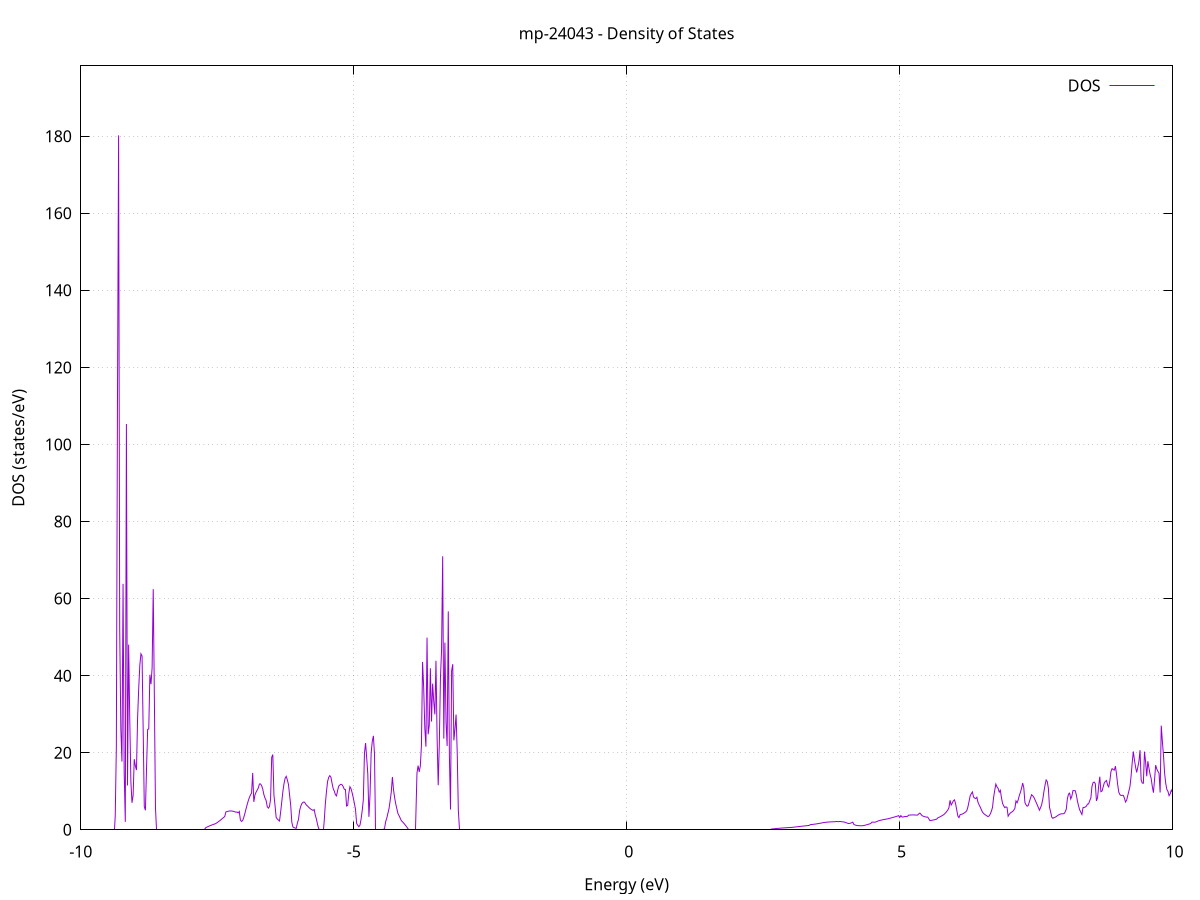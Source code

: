 set title 'mp-24043 - Density of States'
set xlabel 'Energy (eV)'
set ylabel 'DOS (states/eV)'
set grid
set xrange [-10:10]
set yrange [0:198.261]
set xzeroaxis lt -1
set terminal png size 800,600
set output 'mp-24043_dos_gnuplot.png'
plot '-' using 1:2 with lines title 'DOS'
-23.700300 0.000000
-23.679800 0.000000
-23.659400 0.000000
-23.638900 0.000000
-23.618400 0.000000
-23.597900 0.000000
-23.577500 0.000000
-23.557000 0.000000
-23.536500 0.000000
-23.516100 0.000000
-23.495600 0.000000
-23.475100 0.000000
-23.454600 0.000000
-23.434200 0.000000
-23.413700 0.000000
-23.393200 0.000000
-23.372700 0.000000
-23.352300 0.000000
-23.331800 0.000000
-23.311300 0.000000
-23.290800 0.000000
-23.270400 0.000000
-23.249900 0.000000
-23.229400 0.000000
-23.209000 0.000000
-23.188500 0.000000
-23.168000 0.000000
-23.147500 0.000000
-23.127100 0.000000
-23.106600 0.000000
-23.086100 0.000000
-23.065600 0.000000
-23.045200 0.000000
-23.024700 0.000000
-23.004200 0.000000
-22.983700 0.000000
-22.963300 0.000000
-22.942800 0.000000
-22.922300 0.000000
-22.901900 0.000000
-22.881400 0.000000
-22.860900 0.000000
-22.840400 0.000000
-22.820000 0.000000
-22.799500 0.000000
-22.779000 0.000000
-22.758500 0.000000
-22.738100 0.000000
-22.717600 0.000000
-22.697100 0.000000
-22.676600 0.000000
-22.656200 0.000000
-22.635700 0.000000
-22.615200 0.000000
-22.594800 0.000000
-22.574300 0.000000
-22.553800 0.000000
-22.533300 0.000000
-22.512900 0.000000
-22.492400 0.000000
-22.471900 0.000000
-22.451400 0.000000
-22.431000 0.000000
-22.410500 0.000000
-22.390000 0.000000
-22.369500 0.000000
-22.349100 0.000000
-22.328600 0.000000
-22.308100 0.000000
-22.287700 0.000000
-22.267200 0.000000
-22.246700 0.000000
-22.226200 0.000000
-22.205800 0.000000
-22.185300 0.000000
-22.164800 0.000000
-22.144300 0.000000
-22.123900 0.000000
-22.103400 0.000000
-22.082900 0.000000
-22.062400 0.000000
-22.042000 0.000000
-22.021500 0.000000
-22.001000 0.000000
-21.980600 0.000000
-21.960100 0.000000
-21.939600 0.000000
-21.919100 0.000000
-21.898700 0.000000
-21.878200 0.000000
-21.857700 0.000000
-21.837200 1.208000
-21.816800 2.405100
-21.796300 3.327500
-21.775800 4.075100
-21.755300 5.353200
-21.734900 6.563700
-21.714400 8.670200
-21.693900 10.423000
-21.673500 11.476700
-21.653000 11.764500
-21.632500 11.528100
-21.612000 10.796300
-21.591600 10.595800
-21.571100 7.437100
-21.550600 8.432500
-21.530100 15.352600
-21.509700 15.924300
-21.489200 17.497700
-21.468700 19.533900
-21.448200 19.779300
-21.427800 26.650800
-21.407300 29.359300
-21.386800 23.183300
-21.366400 14.505100
-21.345900 35.274700
-21.325400 32.300400
-21.304900 11.996300
-21.284500 10.710900
-21.264000 20.039000
-21.243500 20.237300
-21.223000 17.058800
-21.202600 27.345200
-21.182100 41.908000
-21.161600 23.905800
-21.141100 25.346900
-21.120700 11.661100
-21.100200 0.002000
-21.079700 0.000000
-21.059300 0.000000
-21.038800 0.000000
-21.018300 0.000000
-20.997800 19.719100
-20.977400 30.335300
-20.956900 36.264500
-20.936400 27.160000
-20.915900 17.800000
-20.895500 25.561700
-20.875000 22.329900
-20.854500 18.629600
-20.834000 9.940400
-20.813600 8.780500
-20.793100 20.230600
-20.772600 36.256200
-20.752200 12.924200
-20.731700 3.269300
-20.711200 47.141900
-20.690700 43.366400
-20.670300 32.558500
-20.649800 16.359000
-20.629300 30.362800
-20.608800 24.641600
-20.588400 2.287900
-20.567900 0.000000
-20.547400 6.257400
-20.526900 12.821600
-20.506500 23.246200
-20.486000 21.274000
-20.465500 11.056800
-20.445100 8.265900
-20.424600 5.506500
-20.404100 4.221100
-20.383600 2.726400
-20.363200 0.000000
-20.342700 0.000000
-20.322200 0.000000
-20.301700 0.000000
-20.281300 0.000000
-20.260800 0.000000
-20.240300 0.000000
-20.219800 0.000000
-20.199400 0.000000
-20.178900 0.000000
-20.158400 0.000000
-20.138000 0.000000
-20.117500 0.000000
-20.097000 0.000000
-20.076500 0.000000
-20.056100 0.000000
-20.035600 0.000000
-20.015100 0.000000
-19.994600 0.000000
-19.974200 0.000000
-19.953700 0.000000
-19.933200 0.000000
-19.912700 0.000000
-19.892300 0.000000
-19.871800 0.000000
-19.851300 0.000000
-19.830900 0.000000
-19.810400 0.000000
-19.789900 0.000000
-19.769400 0.000000
-19.749000 0.000000
-19.728500 0.000000
-19.708000 0.000000
-19.687500 0.000000
-19.667100 0.000000
-19.646600 0.000000
-19.626100 0.000000
-19.605600 0.000000
-19.585200 0.000000
-19.564700 0.000000
-19.544200 0.000000
-19.523800 0.000000
-19.503300 0.000000
-19.482800 0.000000
-19.462300 0.000000
-19.441900 0.000000
-19.421400 0.000000
-19.400900 0.000000
-19.380400 0.000000
-19.360000 0.000000
-19.339500 0.000000
-19.319000 0.000000
-19.298500 0.000000
-19.278100 0.000000
-19.257600 0.000000
-19.237100 0.000000
-19.216700 0.000000
-19.196200 0.000000
-19.175700 0.000000
-19.155200 0.000000
-19.134800 0.000000
-19.114300 0.000000
-19.093800 0.000000
-19.073300 0.000000
-19.052900 0.000000
-19.032400 0.000000
-19.011900 0.000000
-18.991400 0.000000
-18.971000 0.000000
-18.950500 0.000000
-18.930000 0.000000
-18.909600 0.000000
-18.889100 0.000000
-18.868600 0.000000
-18.848100 0.000000
-18.827700 0.000000
-18.807200 0.000000
-18.786700 0.000000
-18.766200 0.000000
-18.745800 0.000000
-18.725300 0.000000
-18.704800 0.000000
-18.684300 0.000000
-18.663900 0.000000
-18.643400 0.000000
-18.622900 0.000000
-18.602500 0.000000
-18.582000 0.000000
-18.561500 0.000000
-18.541000 0.000000
-18.520600 0.000000
-18.500100 0.000000
-18.479600 0.000000
-18.459100 0.000000
-18.438700 0.000000
-18.418200 0.000000
-18.397700 0.000000
-18.377200 0.000000
-18.356800 0.000000
-18.336300 0.000000
-18.315800 0.000000
-18.295400 0.000000
-18.274900 0.000000
-18.254400 0.000000
-18.233900 0.000000
-18.213500 0.000000
-18.193000 0.000000
-18.172500 0.000000
-18.152000 0.000000
-18.131600 0.000000
-18.111100 0.000000
-18.090600 0.000000
-18.070100 0.000000
-18.049700 0.000000
-18.029200 0.000000
-18.008700 0.000000
-17.988300 0.000000
-17.967800 0.000000
-17.947300 0.000000
-17.926800 0.000000
-17.906400 0.000000
-17.885900 0.000000
-17.865400 0.000000
-17.844900 0.000000
-17.824500 0.000000
-17.804000 0.000000
-17.783500 0.000000
-17.763000 0.000000
-17.742600 0.000000
-17.722100 0.000000
-17.701600 0.000000
-17.681100 0.000000
-17.660700 0.000000
-17.640200 0.000000
-17.619700 0.000000
-17.599300 0.000000
-17.578800 0.000000
-17.558300 0.000000
-17.537800 0.000000
-17.517400 0.000000
-17.496900 0.000000
-17.476400 0.000000
-17.455900 0.000000
-17.435500 0.000000
-17.415000 0.000000
-17.394500 0.000000
-17.374000 0.000000
-17.353600 0.000000
-17.333100 0.000000
-17.312600 0.000000
-17.292200 0.000000
-17.271700 0.000000
-17.251200 0.000000
-17.230700 0.000000
-17.210300 0.000000
-17.189800 0.000000
-17.169300 0.000000
-17.148800 0.000000
-17.128400 0.000000
-17.107900 0.000000
-17.087400 0.000000
-17.066900 0.000000
-17.046500 0.000000
-17.026000 0.000000
-17.005500 0.000000
-16.985100 0.000000
-16.964600 0.000000
-16.944100 0.000000
-16.923600 0.000000
-16.903200 0.000000
-16.882700 0.000000
-16.862200 0.000000
-16.841700 0.000000
-16.821300 0.000000
-16.800800 0.000000
-16.780300 0.000000
-16.759800 0.000000
-16.739400 0.000000
-16.718900 0.000000
-16.698400 0.000000
-16.678000 0.000000
-16.657500 0.000000
-16.637000 0.000000
-16.616500 0.000000
-16.596100 0.000000
-16.575600 0.000000
-16.555100 0.000000
-16.534600 0.000000
-16.514200 0.000000
-16.493700 0.000000
-16.473200 0.000000
-16.452700 0.000000
-16.432300 0.000000
-16.411800 0.000000
-16.391300 0.000000
-16.370900 0.000000
-16.350400 0.000000
-16.329900 0.000000
-16.309400 0.000000
-16.289000 0.000000
-16.268500 0.000000
-16.248000 0.000000
-16.227500 0.000000
-16.207100 0.000000
-16.186600 0.000000
-16.166100 0.000000
-16.145600 0.000000
-16.125200 0.000000
-16.104700 0.000000
-16.084200 0.000000
-16.063800 0.000000
-16.043300 0.000000
-16.022800 0.000000
-16.002300 0.000000
-15.981900 0.000000
-15.961400 0.000000
-15.940900 0.000000
-15.920400 0.000000
-15.900000 0.000000
-15.879500 0.000000
-15.859000 0.000000
-15.838500 0.000000
-15.818100 0.000000
-15.797600 0.000000
-15.777100 0.000000
-15.756700 0.000000
-15.736200 0.000000
-15.715700 0.000000
-15.695200 0.000000
-15.674800 0.000000
-15.654300 0.000000
-15.633800 0.000000
-15.613300 0.000000
-15.592900 0.000000
-15.572400 0.000000
-15.551900 0.000000
-15.531400 0.000000
-15.511000 0.000000
-15.490500 0.000000
-15.470000 0.000000
-15.449600 0.000000
-15.429100 0.000000
-15.408600 0.000000
-15.388100 0.000000
-15.367700 0.000000
-15.347200 0.000000
-15.326700 0.000000
-15.306200 0.000000
-15.285800 0.000000
-15.265300 0.000000
-15.244800 0.000000
-15.224300 0.000000
-15.203900 0.000000
-15.183400 0.000000
-15.162900 0.000000
-15.142500 0.000000
-15.122000 0.000000
-15.101500 0.000000
-15.081000 0.000000
-15.060600 0.000000
-15.040100 0.000000
-15.019600 0.000000
-14.999100 0.000000
-14.978700 0.000000
-14.958200 0.000000
-14.937700 0.000000
-14.917200 0.000000
-14.896800 0.000000
-14.876300 0.000000
-14.855800 0.000000
-14.835400 0.000000
-14.814900 0.000000
-14.794400 0.000000
-14.773900 0.000000
-14.753500 0.000000
-14.733000 0.000000
-14.712500 0.000000
-14.692000 0.000000
-14.671600 0.000000
-14.651100 0.000000
-14.630600 0.000000
-14.610100 0.000000
-14.589700 0.000000
-14.569200 0.000000
-14.548700 0.000000
-14.528300 0.000000
-14.507800 0.000000
-14.487300 0.000000
-14.466800 0.000000
-14.446400 0.000000
-14.425900 0.000000
-14.405400 0.000000
-14.384900 0.000000
-14.364500 0.000000
-14.344000 0.000000
-14.323500 0.000000
-14.303000 0.000000
-14.282600 0.000000
-14.262100 0.000000
-14.241600 0.000000
-14.221200 0.000000
-14.200700 0.000000
-14.180200 0.000000
-14.159700 0.000000
-14.139300 0.000000
-14.118800 0.000000
-14.098300 0.000000
-14.077800 0.000000
-14.057400 0.000000
-14.036900 0.000000
-14.016400 0.000000
-13.995900 0.000000
-13.975500 0.000000
-13.955000 0.000000
-13.934500 0.000000
-13.914100 0.000000
-13.893600 0.000000
-13.873100 0.000000
-13.852600 0.000000
-13.832200 0.000000
-13.811700 0.000000
-13.791200 0.000000
-13.770700 0.000000
-13.750300 0.000000
-13.729800 0.000000
-13.709300 0.000000
-13.688800 0.000000
-13.668400 0.000000
-13.647900 0.000000
-13.627400 0.000000
-13.607000 0.000000
-13.586500 0.000000
-13.566000 0.000000
-13.545500 0.000000
-13.525100 0.000000
-13.504600 0.000000
-13.484100 0.000000
-13.463600 0.000000
-13.443200 0.000000
-13.422700 0.000000
-13.402200 0.000000
-13.381700 0.000000
-13.361300 0.000000
-13.340800 0.000000
-13.320300 0.000000
-13.299900 0.000000
-13.279400 0.000000
-13.258900 0.000000
-13.238400 0.000000
-13.218000 0.000000
-13.197500 0.000000
-13.177000 0.000000
-13.156500 0.000000
-13.136100 0.000000
-13.115600 0.000000
-13.095100 0.000000
-13.074600 0.000000
-13.054200 0.000000
-13.033700 0.000000
-13.013200 0.000000
-12.992800 0.000000
-12.972300 0.000000
-12.951800 0.000000
-12.931300 0.000000
-12.910900 0.000000
-12.890400 0.000000
-12.869900 0.000000
-12.849400 0.000000
-12.829000 0.000000
-12.808500 0.000000
-12.788000 0.000000
-12.767500 0.000000
-12.747100 0.000000
-12.726600 0.000000
-12.706100 0.000000
-12.685700 0.000000
-12.665200 0.000000
-12.644700 0.000000
-12.624200 0.000000
-12.603800 0.000000
-12.583300 0.000000
-12.562800 0.000000
-12.542300 0.000000
-12.521900 0.000000
-12.501400 0.000000
-12.480900 0.000000
-12.460400 0.000000
-12.440000 0.000000
-12.419500 0.000000
-12.399000 0.000000
-12.378600 0.000000
-12.358100 0.000000
-12.337600 0.000000
-12.317100 0.000000
-12.296700 0.000000
-12.276200 0.000000
-12.255700 0.000000
-12.235200 0.000000
-12.214800 0.000000
-12.194300 0.000000
-12.173800 0.000000
-12.153300 0.000000
-12.132900 0.000000
-12.112400 0.000000
-12.091900 0.000000
-12.071400 0.000000
-12.051000 0.000000
-12.030500 0.000000
-12.010000 0.000000
-11.989600 0.000000
-11.969100 0.000000
-11.948600 0.000000
-11.928100 0.000000
-11.907700 0.000000
-11.887200 0.000000
-11.866700 0.000000
-11.846200 0.000000
-11.825800 0.000000
-11.805300 0.000000
-11.784800 0.000000
-11.764300 0.000000
-11.743900 0.000000
-11.723400 0.000000
-11.702900 0.000000
-11.682500 0.000000
-11.662000 0.000000
-11.641500 0.000000
-11.621000 0.000000
-11.600600 0.000000
-11.580100 0.000000
-11.559600 0.000000
-11.539100 0.000000
-11.518700 0.000000
-11.498200 0.000000
-11.477700 0.000000
-11.457200 0.000000
-11.436800 0.000000
-11.416300 0.000000
-11.395800 0.000000
-11.375400 0.000000
-11.354900 0.000000
-11.334400 0.000000
-11.313900 0.000000
-11.293500 0.000000
-11.273000 0.000000
-11.252500 0.000000
-11.232000 0.000000
-11.211600 0.000000
-11.191100 0.000000
-11.170600 0.000000
-11.150100 0.000000
-11.129700 0.000000
-11.109200 0.000000
-11.088700 0.000000
-11.068300 0.000000
-11.047800 0.000000
-11.027300 0.000000
-11.006800 0.000000
-10.986400 0.000000
-10.965900 0.000000
-10.945400 0.000000
-10.924900 0.000000
-10.904500 0.000000
-10.884000 0.000000
-10.863500 0.000000
-10.843000 0.000000
-10.822600 0.000000
-10.802100 0.000000
-10.781600 0.000000
-10.761200 0.000000
-10.740700 0.000000
-10.720200 0.000000
-10.699700 0.000000
-10.679300 0.000000
-10.658800 0.000000
-10.638300 0.000000
-10.617800 0.000000
-10.597400 0.000000
-10.576900 0.000000
-10.556400 0.000000
-10.535900 0.000000
-10.515500 0.000000
-10.495000 0.000000
-10.474500 0.000000
-10.454100 0.000000
-10.433600 0.000000
-10.413100 0.000000
-10.392600 0.000000
-10.372200 0.000000
-10.351700 0.000000
-10.331200 0.000000
-10.310700 0.000000
-10.290300 0.000000
-10.269800 0.000000
-10.249300 0.000000
-10.228800 0.000000
-10.208400 0.000000
-10.187900 0.000000
-10.167400 0.000000
-10.147000 0.000000
-10.126500 0.000000
-10.106000 0.000000
-10.085500 0.000000
-10.065100 0.000000
-10.044600 0.000000
-10.024100 0.000000
-10.003600 0.000000
-9.983200 0.000000
-9.962700 0.000000
-9.942200 0.000000
-9.921700 0.000000
-9.901300 0.000000
-9.880800 0.000000
-9.860300 0.000000
-9.839900 0.000000
-9.819400 0.000000
-9.798900 0.000000
-9.778400 0.000000
-9.758000 0.000000
-9.737500 0.000000
-9.717000 0.000000
-9.696500 0.000000
-9.676100 0.000000
-9.655600 0.000000
-9.635100 0.000000
-9.614600 0.000000
-9.594200 0.000000
-9.573700 0.000000
-9.553200 0.000000
-9.532800 0.000000
-9.512300 0.000000
-9.491800 0.000000
-9.471300 0.000000
-9.450900 0.000000
-9.430400 0.000000
-9.409900 0.000000
-9.389400 0.000000
-9.369000 3.573100
-9.348500 21.582500
-9.328000 110.723600
-9.307500 180.237600
-9.287100 52.195800
-9.266600 26.233700
-9.246100 17.692900
-9.225700 63.841900
-9.205200 14.974800
-9.184700 2.057100
-9.164200 105.316100
-9.143800 11.492700
-9.123300 48.058500
-9.102800 28.607900
-9.082300 12.484700
-9.061900 7.003500
-9.041400 8.934500
-9.020900 18.325500
-9.000400 16.620600
-8.980000 15.491900
-8.959500 28.940200
-8.939000 36.631600
-8.918600 42.702000
-8.898100 45.668100
-8.877600 45.084600
-8.857100 25.748900
-8.836700 5.974000
-8.816200 5.069900
-8.795700 15.825900
-8.775200 26.048700
-8.754800 26.169700
-8.734300 40.251100
-8.713800 37.798800
-8.693300 42.053200
-8.672900 62.458900
-8.652400 34.579900
-8.631900 5.786400
-8.611500 0.000000
-8.591000 0.000000
-8.570500 0.000000
-8.550000 0.000000
-8.529600 0.000000
-8.509100 0.000000
-8.488600 0.000000
-8.468100 0.000000
-8.447700 0.000000
-8.427200 0.000000
-8.406700 0.000000
-8.386200 0.000000
-8.365800 0.000000
-8.345300 0.000000
-8.324800 0.000000
-8.304400 0.000000
-8.283900 0.000000
-8.263400 0.000000
-8.242900 0.000000
-8.222500 0.000000
-8.202000 0.000000
-8.181500 0.000000
-8.161000 0.000000
-8.140600 0.000000
-8.120100 0.000000
-8.099600 0.000000
-8.079100 0.000000
-8.058700 0.000000
-8.038200 0.000000
-8.017700 0.000000
-7.997300 0.000000
-7.976800 0.000000
-7.956300 0.000000
-7.935800 0.000000
-7.915400 0.000000
-7.894900 0.000000
-7.874400 0.000000
-7.853900 0.000000
-7.833500 0.000000
-7.813000 0.000000
-7.792500 0.000000
-7.772000 0.000000
-7.751600 0.000000
-7.731100 0.000000
-7.710600 0.535500
-7.690200 0.682800
-7.669700 0.822600
-7.649200 0.954800
-7.628700 1.079400
-7.608300 1.196500
-7.587800 1.306000
-7.567300 1.408000
-7.546800 1.502500
-7.526400 1.626500
-7.505900 1.818100
-7.485400 2.027200
-7.464900 2.244400
-7.444500 2.469900
-7.424000 2.703600
-7.403500 2.945500
-7.383100 3.195500
-7.362600 3.453800
-7.342100 4.620900
-7.321600 4.732100
-7.301200 4.813100
-7.280700 4.864100
-7.260200 4.885100
-7.239700 4.876000
-7.219300 4.836900
-7.198800 4.767700
-7.178300 4.668500
-7.157800 4.564000
-7.137400 4.607300
-7.116900 4.390300
-7.096400 4.751300
-7.076000 2.518800
-7.055500 2.157300
-7.035000 2.392900
-7.014500 3.197800
-6.994100 4.225500
-6.973600 5.393000
-6.953100 6.480400
-6.932600 7.487600
-6.912200 8.371100
-6.891700 9.015000
-6.871200 9.548100
-6.850700 14.754200
-6.830300 7.245900
-6.809800 8.998900
-6.789300 9.752900
-6.768900 10.287000
-6.748400 10.836400
-6.727900 11.874200
-6.707400 11.902500
-6.687000 11.440500
-6.666500 10.553800
-6.646000 9.142700
-6.625500 8.227300
-6.605100 7.638000
-6.584600 6.028700
-6.564100 5.608500
-6.543600 6.028800
-6.523200 7.886700
-6.502700 18.810900
-6.482200 19.518900
-6.461700 9.001700
-6.441300 6.260200
-6.420800 3.204100
-6.400300 2.788600
-6.379900 2.528200
-6.359400 2.278400
-6.338900 4.581000
-6.318400 7.221800
-6.298000 9.897900
-6.277500 11.942000
-6.257000 13.354300
-6.236500 13.874200
-6.216100 12.952100
-6.195600 11.770500
-6.175100 9.087200
-6.154600 6.392000
-6.134200 1.968800
-6.113700 0.722700
-6.093200 0.570500
-6.072800 0.436300
-6.052300 0.392400
-6.031800 1.718600
-6.011300 2.733800
-5.990900 5.013900
-5.970400 6.091000
-5.949900 6.795500
-5.929400 7.133900
-5.909000 7.204400
-5.888500 6.916400
-5.868000 6.423500
-5.847500 6.191700
-5.827100 5.871800
-5.806600 5.596800
-5.786100 5.366500
-5.765700 5.181000
-5.745200 5.040400
-5.724700 5.252800
-5.704200 3.810900
-5.683800 2.814100
-5.663300 1.412900
-5.642800 0.350800
-5.622300 0.000000
-5.601900 0.000000
-5.581400 0.000000
-5.560900 0.000000
-5.540400 2.299300
-5.520000 6.697000
-5.499500 9.879400
-5.479000 12.502200
-5.458600 13.607500
-5.438100 14.045200
-5.417600 13.627600
-5.397100 12.097100
-5.376700 10.713600
-5.356200 10.052000
-5.335700 9.118900
-5.315200 8.792100
-5.294800 10.232100
-5.274300 11.344800
-5.253800 11.627300
-5.233300 11.812400
-5.212900 11.665100
-5.192400 11.185600
-5.171900 10.496900
-5.151500 10.422400
-5.131000 6.169600
-5.110500 6.333000
-5.090000 9.416400
-5.069600 11.172500
-5.049100 10.640400
-5.028600 9.573500
-5.008100 8.290600
-4.987700 6.851000
-4.967200 5.298200
-4.946700 1.649900
-4.926200 1.185400
-4.905800 0.797400
-4.885300 1.198700
-4.864800 2.783500
-4.844400 4.979200
-4.823900 7.785900
-4.803400 19.831300
-4.782900 22.504600
-4.762500 18.711100
-4.742000 14.451300
-4.721500 3.360500
-4.701000 9.125200
-4.680600 19.940400
-4.660100 22.945700
-4.639600 24.380300
-4.619100 19.482800
-4.598700 0.000000
-4.578200 0.000000
-4.557700 0.000000
-4.537300 0.000000
-4.516800 0.000000
-4.496300 0.000000
-4.475800 0.000000
-4.455400 0.000000
-4.434900 0.369900
-4.414400 2.123600
-4.393900 3.037600
-4.373500 4.289600
-4.353000 5.525400
-4.332500 7.558400
-4.312000 9.792500
-4.291600 13.705600
-4.271100 10.423900
-4.250600 8.337500
-4.230200 6.726700
-4.209700 5.447500
-4.189200 4.195900
-4.168700 3.633000
-4.148300 3.020500
-4.127800 2.376700
-4.107300 2.084800
-4.086800 1.768400
-4.066400 1.427400
-4.045900 1.061900
-4.025400 0.671800
-4.004900 0.000000
-3.984500 0.000000
-3.964000 0.000000
-3.943500 0.000000
-3.923100 0.000000
-3.902600 0.000000
-3.882100 0.000000
-3.861600 0.000000
-3.841200 14.685800
-3.820700 16.654700
-3.800200 15.037600
-3.779700 16.533200
-3.759300 21.894200
-3.738800 43.565700
-3.718300 36.948300
-3.697800 26.446800
-3.677400 21.575800
-3.656900 49.873000
-3.636400 24.773800
-3.616000 27.114200
-3.595500 41.916100
-3.575000 28.088000
-3.554500 37.933500
-3.534100 33.303000
-3.513600 29.960800
-3.493100 43.853500
-3.472600 23.972500
-3.452200 11.550500
-3.431700 22.339800
-3.411200 39.397100
-3.390700 46.605600
-3.370300 70.983500
-3.349800 23.650500
-3.329300 48.586100
-3.308900 27.882100
-3.288400 21.764400
-3.267900 56.694100
-3.247400 19.402500
-3.227000 5.262800
-3.206500 41.245500
-3.186000 42.967100
-3.165500 23.210000
-3.145100 26.107700
-3.124600 29.896500
-3.104100 20.184100
-3.083600 5.123700
-3.063200 0.000000
-3.042700 0.000000
-3.022200 0.000000
-3.001800 0.000000
-2.981300 0.000000
-2.960800 0.000000
-2.940300 0.000000
-2.919900 0.000000
-2.899400 0.000000
-2.878900 0.000000
-2.858400 0.000000
-2.838000 0.000000
-2.817500 0.000000
-2.797000 0.000000
-2.776500 0.000000
-2.756100 0.000000
-2.735600 0.000000
-2.715100 0.000000
-2.694700 0.000000
-2.674200 0.000000
-2.653700 0.000000
-2.633200 0.000000
-2.612800 0.000000
-2.592300 0.000000
-2.571800 0.000000
-2.551300 0.000000
-2.530900 0.000000
-2.510400 0.000000
-2.489900 0.000000
-2.469400 0.000000
-2.449000 0.000000
-2.428500 0.000000
-2.408000 0.000000
-2.387600 0.000000
-2.367100 0.000000
-2.346600 0.000000
-2.326100 0.000000
-2.305700 0.000000
-2.285200 0.000000
-2.264700 0.000000
-2.244200 0.000000
-2.223800 0.000000
-2.203300 0.000000
-2.182800 0.000000
-2.162300 0.000000
-2.141900 0.000000
-2.121400 0.000000
-2.100900 0.000000
-2.080500 0.000000
-2.060000 0.000000
-2.039500 0.000000
-2.019000 0.000000
-1.998600 0.000000
-1.978100 0.000000
-1.957600 0.000000
-1.937100 0.000000
-1.916700 0.000000
-1.896200 0.000000
-1.875700 0.000000
-1.855200 0.000000
-1.834800 0.000000
-1.814300 0.000000
-1.793800 0.000000
-1.773400 0.000000
-1.752900 0.000000
-1.732400 0.000000
-1.711900 0.000000
-1.691500 0.000000
-1.671000 0.000000
-1.650500 0.000000
-1.630000 0.000000
-1.609600 0.000000
-1.589100 0.000000
-1.568600 0.000000
-1.548100 0.000000
-1.527700 0.000000
-1.507200 0.000000
-1.486700 0.000000
-1.466300 0.000000
-1.445800 0.000000
-1.425300 0.000000
-1.404800 0.000000
-1.384400 0.000000
-1.363900 0.000000
-1.343400 0.000000
-1.322900 0.000000
-1.302500 0.000000
-1.282000 0.000000
-1.261500 0.000000
-1.241000 0.000000
-1.220600 0.000000
-1.200100 0.000000
-1.179600 0.000000
-1.159200 0.000000
-1.138700 0.000000
-1.118200 0.000000
-1.097700 0.000000
-1.077300 0.000000
-1.056800 0.000000
-1.036300 0.000000
-1.015800 0.000000
-0.995400 0.000000
-0.974900 0.000000
-0.954400 0.000000
-0.933900 0.000000
-0.913500 0.000000
-0.893000 0.000000
-0.872500 0.000000
-0.852000 0.000000
-0.831600 0.000000
-0.811100 0.000000
-0.790600 0.000000
-0.770200 0.000000
-0.749700 0.000000
-0.729200 0.000000
-0.708700 0.000000
-0.688300 0.000000
-0.667800 0.000000
-0.647300 0.000000
-0.626800 0.000000
-0.606400 0.000000
-0.585900 0.000000
-0.565400 0.000000
-0.544900 0.000000
-0.524500 0.000000
-0.504000 0.000000
-0.483500 0.000000
-0.463100 0.000000
-0.442600 0.000000
-0.422100 0.000000
-0.401600 0.000000
-0.381200 0.000000
-0.360700 0.000000
-0.340200 0.000000
-0.319700 0.000000
-0.299300 0.000000
-0.278800 0.000000
-0.258300 0.000000
-0.237800 0.000000
-0.217400 0.000000
-0.196900 0.000000
-0.176400 0.000000
-0.156000 0.000000
-0.135500 0.000000
-0.115000 0.000000
-0.094500 0.000000
-0.074100 0.000000
-0.053600 0.000000
-0.033100 0.000000
-0.012600 0.000000
0.007800 0.000000
0.028300 0.000000
0.048800 0.000000
0.069300 0.000000
0.089700 0.000000
0.110200 0.000000
0.130700 0.000000
0.151100 0.000000
0.171600 0.000000
0.192100 0.000000
0.212600 0.000000
0.233000 0.000000
0.253500 0.000000
0.274000 0.000000
0.294500 0.000000
0.314900 0.000000
0.335400 0.000000
0.355900 0.000000
0.376400 0.000000
0.396800 0.000000
0.417300 0.000000
0.437800 0.000000
0.458200 0.000000
0.478700 0.000000
0.499200 0.000000
0.519700 0.000000
0.540100 0.000000
0.560600 0.000000
0.581100 0.000000
0.601600 0.000000
0.622000 0.000000
0.642500 0.000000
0.663000 0.000000
0.683500 0.000000
0.703900 0.000000
0.724400 0.000000
0.744900 0.000000
0.765300 0.000000
0.785800 0.000000
0.806300 0.000000
0.826800 0.000000
0.847200 0.000000
0.867700 0.000000
0.888200 0.000000
0.908700 0.000000
0.929100 0.000000
0.949600 0.000000
0.970100 0.000000
0.990600 0.000000
1.011000 0.000000
1.031500 0.000000
1.052000 0.000000
1.072400 0.000000
1.092900 0.000000
1.113400 0.000000
1.133900 0.000000
1.154300 0.000000
1.174800 0.000000
1.195300 0.000000
1.215800 0.000000
1.236200 0.000000
1.256700 0.000000
1.277200 0.000000
1.297700 0.000000
1.318100 0.000000
1.338600 0.000000
1.359100 0.000000
1.379500 0.000000
1.400000 0.000000
1.420500 0.000000
1.441000 0.000000
1.461400 0.000000
1.481900 0.000000
1.502400 0.000000
1.522900 0.000000
1.543300 0.000000
1.563800 0.000000
1.584300 0.000000
1.604800 0.000000
1.625200 0.000000
1.645700 0.000000
1.666200 0.000000
1.686600 0.000000
1.707100 0.000000
1.727600 0.000000
1.748100 0.000000
1.768500 0.000000
1.789000 0.000000
1.809500 0.000000
1.830000 0.000000
1.850400 0.000000
1.870900 0.000000
1.891400 0.000000
1.911900 0.000000
1.932300 0.000000
1.952800 0.000000
1.973300 0.000000
1.993700 0.000000
2.014200 0.000000
2.034700 0.000000
2.055200 0.000000
2.075600 0.000000
2.096100 0.000000
2.116600 0.000000
2.137100 0.000000
2.157500 0.000000
2.178000 0.000000
2.198500 0.000000
2.219000 0.000000
2.239400 0.000000
2.259900 0.000000
2.280400 0.000000
2.300800 0.000000
2.321300 0.000000
2.341800 0.000000
2.362300 0.000000
2.382700 0.000000
2.403200 0.000000
2.423700 0.000000
2.444200 0.000000
2.464600 0.000000
2.485100 0.000000
2.505600 0.000000
2.526100 0.000000
2.546500 0.000000
2.567000 0.000000
2.587500 0.000000
2.607900 0.000000
2.628400 0.000000
2.648900 0.183900
2.669400 0.216000
2.689800 0.247100
2.710300 0.277100
2.730800 0.306200
2.751300 0.334300
2.771700 0.361400
2.792200 0.387500
2.812700 0.412600
2.833200 0.436700
2.853600 0.459800
2.874100 0.482000
2.894600 0.503100
2.915000 0.523300
2.935500 0.542400
2.956000 0.560600
2.976500 0.577700
2.996900 0.593900
3.017400 0.609100
3.037900 0.637300
3.058400 0.672500
3.078800 0.707400
3.099300 0.742000
3.119800 0.776200
3.140300 0.810100
3.160700 0.843800
3.181200 0.877000
3.201700 0.910000
3.222100 0.942700
3.242600 0.975000
3.263100 1.007000
3.283600 1.038700
3.304000 1.069800
3.324500 1.100300
3.345000 1.130300
3.365500 1.337300
3.385900 1.365200
3.406400 1.396400
3.426900 1.430700
3.447400 1.468300
3.467800 1.509000
3.488300 1.553000
3.508800 1.600100
3.529200 1.650400
3.549700 1.703900
3.570200 1.760600
3.590700 1.820600
3.611100 1.882800
3.631600 1.917400
3.652100 1.949700
3.672600 1.978800
3.693000 2.004500
3.713500 2.027000
3.734000 2.046300
3.754500 2.062300
3.774900 2.075100
3.795400 2.084600
3.815900 2.090800
3.836300 2.093800
3.856800 2.093500
3.877300 2.090000
3.897800 2.083200
3.918200 2.082400
3.938700 2.089100
3.959200 2.068900
3.979700 2.021800
4.000100 1.947800
4.020600 1.846900
4.041100 1.723900
4.061600 1.630400
4.082000 1.654600
4.102500 1.719400
4.123000 1.824600
4.143400 1.970400
4.163900 1.353100
4.184400 1.253800
4.204900 1.154300
4.225300 1.093200
4.245800 1.067300
4.266300 1.051100
4.286800 1.044600
4.307200 1.047800
4.327700 1.060600
4.348200 1.109400
4.368700 1.188700
4.389100 1.269500
4.409600 1.351700
4.430100 1.435400
4.450500 1.520500
4.471000 1.607200
4.491500 1.960700
4.512000 1.987500
4.532400 1.956400
4.552900 1.983800
4.573400 2.068200
4.593900 2.195300
4.614300 2.331000
4.634800 2.409200
4.655300 2.482500
4.675800 2.551100
4.696200 2.614800
4.716700 2.673600
4.737200 2.727700
4.757600 2.776800
4.778100 2.829000
4.798600 2.900700
4.819100 2.974900
4.839500 3.051500
4.860000 3.130600
4.880500 3.212100
4.901000 3.296100
4.921400 3.382500
4.941900 3.471400
4.962400 3.562700
4.982900 3.656500
5.003300 3.184600
5.023800 3.683900
5.044300 3.327400
5.064800 3.305100
5.085200 3.408600
5.105700 3.443500
5.126200 3.416200
5.146600 3.514300
5.167100 3.798200
5.187600 3.824500
5.208100 3.842800
5.228500 3.852900
5.249000 3.855000
5.269500 3.849000
5.290000 3.834800
5.310400 3.812600
5.330900 3.821200
5.351400 4.139400
5.371900 4.329100
5.392300 4.011800
5.412800 3.667400
5.433300 3.525900
5.453700 3.417000
5.474200 3.340900
5.494700 3.297400
5.515200 3.286600
5.535600 2.845500
5.556100 2.373900
5.576600 2.421200
5.597100 2.475300
5.617500 2.536200
5.638000 2.603900
5.658500 2.678400
5.679000 2.759600
5.699400 3.080600
5.719900 3.217300
5.740400 3.363300
5.760800 3.518600
5.781300 3.683000
5.801800 3.856800
5.822300 4.090400
5.842700 4.396300
5.863200 4.736700
5.883700 5.111600
5.904200 5.730000
5.924600 7.647200
5.945100 6.423500
5.965600 6.927800
5.986100 7.530900
6.006500 7.768100
6.027000 6.685100
6.047500 5.133400
6.067900 3.566000
6.088400 3.150800
6.108900 3.924000
6.129400 4.004200
6.149800 4.076400
6.170300 4.234700
6.190800 4.416600
6.211300 4.632600
6.231700 4.976900
6.252200 5.939400
6.272700 7.336800
6.293200 8.808400
6.313600 9.370400
6.334100 9.834400
6.354600 8.531400
6.375000 8.232200
6.395500 8.102400
6.416000 8.447100
6.436500 7.133900
6.456900 6.472900
6.477400 5.903900
6.497900 5.227000
6.518400 4.602100
6.538800 4.234000
6.559300 4.000900
6.579800 3.787000
6.600300 3.592300
6.620700 3.416900
6.641200 3.608700
6.661700 4.094200
6.682100 4.810100
6.702600 5.816700
6.723100 8.437800
6.743600 10.284600
6.764000 11.855900
6.784500 11.127100
6.805000 10.756000
6.825500 9.782400
6.845900 10.255400
6.866400 8.311600
6.886900 6.841500
6.907400 6.221000
6.927800 5.739100
6.948300 5.951400
6.968800 5.801600
6.989200 3.517000
7.009700 4.024100
7.030200 4.376300
7.050700 4.573600
7.071100 4.730100
7.091600 5.093300
7.112100 5.547900
7.132600 7.490700
7.153000 6.999300
7.173500 7.785300
7.194000 8.918700
7.214500 9.744400
7.234900 10.776900
7.255400 12.122600
7.275900 10.893900
7.296300 7.078500
7.316800 6.471400
7.337300 6.106600
7.357800 6.325200
7.378200 7.299000
7.398700 8.226600
7.419200 9.107800
7.439700 8.809700
7.460100 8.415400
7.480600 7.794800
7.501100 7.149300
7.521600 6.478900
7.542000 5.783600
7.562500 5.079800
7.583000 5.735900
7.603400 6.544700
7.623900 7.943900
7.644400 9.903400
7.664900 11.587200
7.685300 12.931100
7.705800 12.523300
7.726300 10.736000
7.746800 5.836900
7.767200 4.680600
7.787700 3.280400
7.808200 2.960900
7.828700 3.151400
7.849100 3.246800
7.869600 3.407400
7.890100 3.639600
7.910500 3.846200
7.931000 4.000300
7.951500 4.101900
7.972000 4.150900
7.992400 4.147400
8.012900 4.192200
8.033400 4.632400
8.053900 5.340300
8.074300 8.040700
8.094800 9.271700
8.115300 9.508200
8.135800 7.981000
8.156200 8.733300
8.176700 10.174100
8.197200 10.157600
8.217600 10.146900
8.238100 9.087400
8.258600 7.439400
8.279100 6.198100
8.299500 5.172100
8.320000 4.539300
8.340500 3.969000
8.361000 5.749600
8.381400 5.784000
8.401900 5.902900
8.422400 6.134200
8.442900 6.672100
8.463300 6.722100
8.483800 7.591400
8.504300 8.216100
8.524700 11.241100
8.545200 12.236600
8.565700 12.387200
8.586200 11.973700
8.606600 7.499100
8.627100 8.312600
8.647600 11.359300
8.668100 13.773500
8.688500 9.889900
8.709000 10.032900
8.729500 11.100600
8.750000 12.162400
8.770400 12.560400
8.790900 12.787800
8.811400 11.559900
8.831800 11.125900
8.852300 12.688100
8.872800 15.126200
8.893300 15.875000
8.913700 15.634800
8.934200 15.488100
8.954700 16.508900
8.975200 14.346000
8.995600 11.725900
9.016100 9.737200
9.036600 9.120900
9.057100 8.889200
9.077500 8.950500
9.098000 8.938800
9.118500 8.246700
9.138900 7.202200
9.159400 7.646700
9.179900 8.850400
9.200400 10.037100
9.220800 11.226400
9.241300 13.921000
9.261800 17.430600
9.282300 20.329000
9.302700 18.116000
9.323200 16.308100
9.343700 14.888300
9.364200 16.201600
9.384600 17.723300
9.405100 20.653600
9.425600 12.929600
9.446000 12.123300
9.466500 12.081100
9.487000 20.281000
9.507500 17.603500
9.527900 13.883200
9.548400 17.793000
9.568900 15.992700
9.589400 14.389800
9.609800 13.258200
9.630300 11.189800
9.650800 9.636000
9.671300 13.025300
9.691700 16.778300
9.712200 15.773200
9.732700 15.161300
9.753100 14.679100
9.773600 9.670800
9.794100 27.033100
9.814600 22.914500
9.835000 19.290800
9.855500 14.667700
9.876000 12.040800
9.896500 10.464500
9.916900 9.964400
9.937400 8.850900
9.957900 9.333400
9.978400 10.301300
9.998800 9.744300
10.019300 13.843700
10.039800 20.072800
10.060200 20.499000
10.080700 18.350600
10.101200 26.159200
10.121700 29.423700
10.142100 13.054800
10.162600 10.777700
10.183100 11.941000
10.203600 13.809700
10.224000 27.300500
10.244500 27.395800
10.265000 11.362900
10.285500 15.190800
10.305900 20.230900
10.326400 24.229400
10.346900 29.724100
10.367300 21.029200
10.387800 7.534100
10.408300 9.954000
10.428800 20.557300
10.449200 17.269200
10.469700 13.522900
10.490200 10.716300
10.510700 11.844400
10.531100 15.370100
10.551600 24.674800
10.572100 23.601100
10.592600 27.791000
10.613000 28.455500
10.633500 23.911200
10.654000 27.327700
10.674500 17.822900
10.694900 10.205000
10.715400 13.431600
10.735900 51.496700
10.756300 20.595500
10.776800 8.038100
10.797300 5.689400
10.817800 26.810300
10.838200 46.076300
10.858700 24.323200
10.879200 10.848900
10.899700 25.137700
10.920100 24.716700
10.940600 19.885400
10.961100 11.419200
10.981600 4.621400
11.002000 5.401700
11.022500 6.353400
11.043000 8.207300
11.063400 10.399400
11.083900 12.645400
11.104400 15.154000
11.124900 15.425200
11.145300 14.675100
11.165800 9.031500
11.186300 9.729400
11.206800 10.751300
11.227200 11.883200
11.247700 13.541500
11.268200 18.585700
11.288700 10.325000
11.309100 8.828000
11.329600 9.786400
11.350100 10.048300
11.370500 10.645500
11.391000 11.013200
11.411500 12.555100
11.432000 11.200900
11.452400 12.066300
11.472900 12.679900
11.493400 10.593900
11.513900 6.608900
11.534300 5.823400
11.554800 7.373100
11.575300 9.635400
11.595800 16.641400
11.616200 12.440800
11.636700 11.712800
11.657200 11.627800
11.677600 12.312300
11.698100 9.094600
11.718600 7.942800
11.739100 9.014300
11.759500 12.856800
11.780000 14.094200
11.800500 11.933700
11.821000 10.596400
11.841400 8.897100
11.861900 6.770900
11.882400 4.905400
11.902900 4.333700
11.923300 4.288300
11.943800 4.300500
11.964300 4.456200
11.984700 4.755700
12.005200 5.496000
12.025700 6.678800
12.046200 7.224000
12.066600 8.264400
12.087100 8.803100
12.107600 8.958900
12.128100 7.787900
12.148500 6.947700
12.169000 5.992100
12.189500 4.921100
12.210000 3.734600
12.230400 3.526600
12.250900 1.313400
12.271400 1.560000
12.291800 2.969300
12.312300 3.537500
12.332800 4.027300
12.353300 4.578700
12.373700 5.203200
12.394200 5.916200
12.414700 6.717600
12.435200 7.598400
12.455600 8.544400
12.476100 11.181400
12.496600 11.361200
12.517100 8.497500
12.537500 6.617600
12.558000 4.771200
12.578500 4.697200
12.598900 5.908300
12.619400 7.741200
12.639900 7.764100
12.660400 7.491000
12.680800 7.119700
12.701300 6.561500
12.721800 5.997700
12.742300 5.619200
12.762700 5.421000
12.783200 5.376200
12.803700 5.074900
12.824200 7.965100
12.844600 9.572100
12.865100 8.495800
12.885600 8.362100
12.906000 8.156300
12.926500 7.751300
12.947000 7.348200
12.967500 6.278600
12.987900 5.962800
13.008400 6.061000
13.028900 6.163900
13.049400 6.271400
13.069800 6.383500
13.090300 6.696600
13.110800 7.186500
13.131300 7.738300
13.151700 7.631600
13.172200 7.895400
13.192700 7.791000
13.213100 7.716200
13.233600 7.646800
13.254100 7.265800
13.274600 6.578200
13.295000 6.472200
13.315500 4.909100
13.336000 5.964400
13.356500 6.158600
13.376900 6.004500
13.397400 5.558400
13.417900 6.054100
13.438400 4.865100
13.458800 5.019500
13.479300 5.515300
13.499800 5.840900
13.520200 6.476500
13.540700 8.131300
13.561200 8.186400
13.581700 7.725600
13.602100 7.426800
13.622600 7.113200
13.643100 6.727200
13.663600 6.274400
13.684000 5.774300
13.704500 5.257200
13.725000 5.197600
13.745500 4.986100
13.765900 4.875300
13.786400 4.847600
13.806900 4.849300
13.827300 4.918400
13.847800 5.025800
13.868300 5.156700
13.888800 5.697600
13.909200 5.890400
13.929700 6.083900
13.950200 6.278100
13.970700 6.521700
13.991100 7.059300
14.011600 7.594200
14.032100 8.544000
14.052600 8.267400
14.073000 8.010000
14.093500 7.786400
14.114000 6.367400
14.134400 5.462400
14.154900 5.536200
14.175400 5.814800
14.195900 6.221500
14.216300 6.756300
14.236800 7.290500
14.257300 7.452300
14.277800 7.317600
14.298200 7.380300
14.318700 7.675600
14.339200 7.849200
14.359700 5.645000
14.380100 5.111000
14.400600 4.969700
14.421100 5.326900
14.441500 5.860800
14.462000 6.383400
14.482500 6.986100
14.503000 8.350800
14.523400 8.595800
14.543900 8.398500
14.564400 7.942300
14.584900 7.775400
14.605300 7.554500
14.625800 7.564200
14.646300 7.281200
14.666800 6.534700
14.687200 5.581300
14.707700 5.001400
14.728200 4.674500
14.748600 4.382600
14.769100 4.412000
14.789600 4.466200
14.810100 4.543400
14.830500 4.643600
14.851000 4.766800
14.871500 5.106500
14.892000 5.570900
14.912400 5.976400
14.932900 6.303100
14.953400 6.476800
14.973900 6.486100
14.994300 6.555000
15.014800 6.425900
15.035300 6.526600
15.055700 7.170100
15.076200 5.564300
15.096700 4.337600
15.117200 4.638600
15.137600 5.117000
15.158100 5.630200
15.178600 6.252300
15.199100 10.256000
15.219500 8.770800
15.240000 8.546700
15.260500 6.671900
15.281000 6.080100
15.301400 5.227500
15.321900 4.106600
15.342400 2.856200
15.362800 1.476300
15.383300 0.005700
15.403800 0.000000
15.424300 0.000000
15.444700 0.000000
15.465200 0.000000
15.485700 0.000000
15.506200 0.000000
15.526600 0.000000
15.547100 0.000000
15.567600 0.000000
15.588100 0.000000
15.608500 0.000000
15.629000 0.000000
15.649500 0.000000
15.669900 0.000000
15.690400 0.000000
15.710900 0.000000
15.731400 0.000000
15.751800 0.000000
15.772300 0.000000
15.792800 0.000000
15.813300 0.000000
15.833700 0.000000
15.854200 0.000000
15.874700 0.000000
15.895200 0.000000
15.915600 0.000000
15.936100 0.000000
15.956600 0.000000
15.977000 0.000000
15.997500 0.000000
16.018000 0.000000
16.038500 0.000000
16.058900 0.000000
16.079400 0.000000
16.099900 0.000000
16.120400 0.000000
16.140800 0.000000
16.161300 0.000000
16.181800 0.000000
16.202300 0.000000
16.222700 0.000000
16.243200 0.000000
16.263700 0.000000
16.284200 0.000000
16.304600 0.000000
16.325100 0.000000
16.345600 0.000000
16.366000 0.000000
16.386500 0.000000
16.407000 0.000000
16.427500 0.000000
16.447900 0.000000
16.468400 0.000000
16.488900 0.000000
16.509400 0.000000
16.529800 0.000000
16.550300 0.000000
16.570800 0.000000
16.591300 0.000000
16.611700 0.000000
16.632200 0.000000
16.652700 0.000000
16.673100 0.000000
16.693600 0.000000
16.714100 0.000000
16.734600 0.000000
16.755000 0.000000
16.775500 0.000000
16.796000 0.000000
16.816500 0.000000
16.836900 0.000000
16.857400 0.000000
16.877900 0.000000
16.898400 0.000000
16.918800 0.000000
16.939300 0.000000
16.959800 0.000000
16.980200 0.000000
17.000700 0.000000
17.021200 0.000000
17.041700 0.000000
17.062100 0.000000
17.082600 0.000000
17.103100 0.000000
17.123600 0.000000
17.144000 0.000000
17.164500 0.000000
17.185000 0.000000
17.205500 0.000000
17.225900 0.000000
17.246400 0.000000
e
